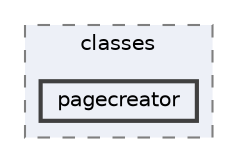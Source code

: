 digraph "classes/pagecreator"
{
 // LATEX_PDF_SIZE
  bgcolor="transparent";
  edge [fontname=Helvetica,fontsize=10,labelfontname=Helvetica,labelfontsize=10];
  node [fontname=Helvetica,fontsize=10,shape=box,height=0.2,width=0.4];
  compound=true
  subgraph clusterdir_40c3a09ed72e46c3898e4ccc7d950cb6 {
    graph [ bgcolor="#edf0f7", pencolor="grey50", label="classes", fontname=Helvetica,fontsize=10 style="filled,dashed", URL="dir_40c3a09ed72e46c3898e4ccc7d950cb6.html",tooltip=""]
  dir_1225a2fc27f86b30dc975fb535a23091 [label="pagecreator", fillcolor="#edf0f7", color="grey25", style="filled,bold", URL="dir_1225a2fc27f86b30dc975fb535a23091.html",tooltip=""];
  }
}
